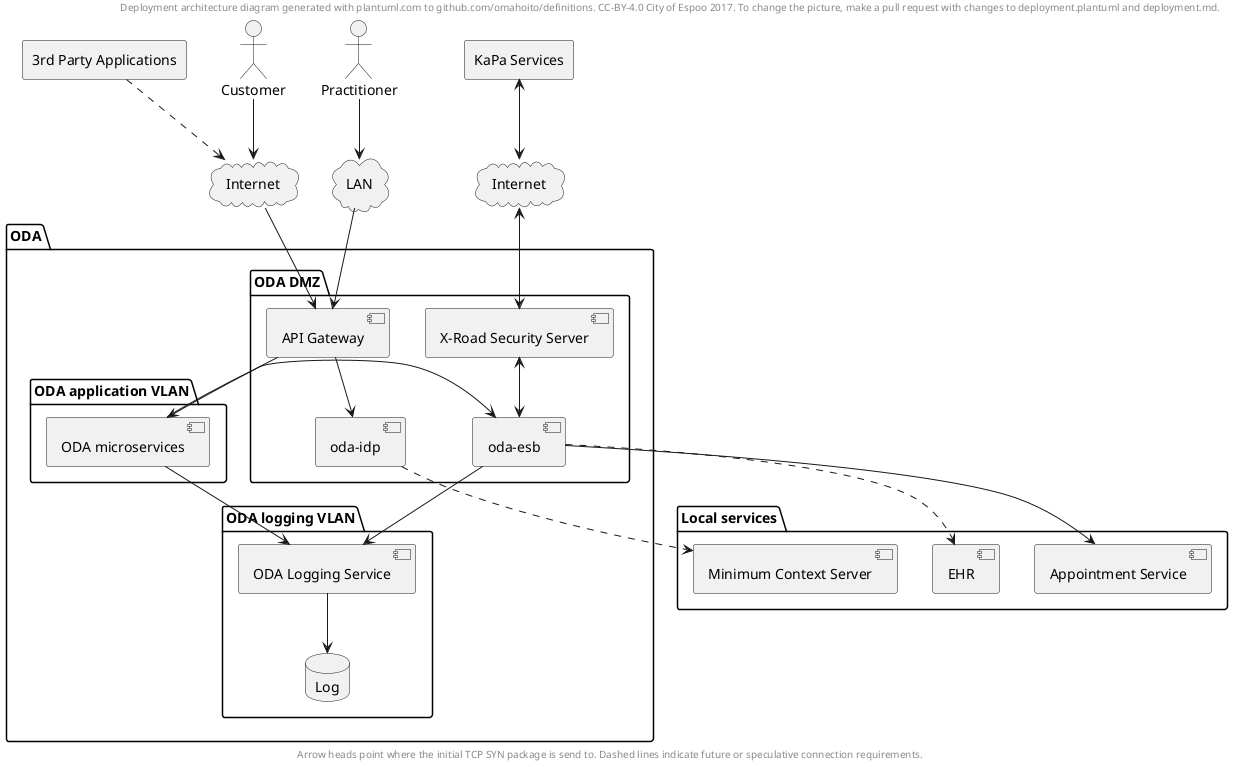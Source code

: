 @startuml

header
Deployment architecture diagram generated with plantuml.com to github.com/omahoito/definitions. \
CC-BY-4.0 City of Espoo 2017. \
To change the picture, make a pull request with changes to deployment.plantuml and deployment.md.
endheader

footer
Arrow heads point where the initial TCP SYN package is send to. \
Dashed lines indicate future or speculative connection requirements.
endfooter

actor Customer
actor Practitioner
agent "KaPa Services" as ks
agent "3rd Party Applications" as apps

cloud Internet as public
cloud LAN
cloud Internet as kapa

Customer --> public
Practitioner --> LAN
ks <--> kapa
apps ..> public

folder "Local services" {
    component "Appointment Service" as appointments
    component "Minimum Context Server" as mctx
    component EHR
}

folder ODA {
    folder "ODA DMZ" {
        component "X-Road Security Server" as sec
        component "oda-esb" as esb
        component "API Gateway" as gw
        component "oda-idp" as idp

    }
    folder "ODA application VLAN" {
        component "ODA microservices" as x
    }

    folder "ODA logging VLAN" {
        component "ODA Logging Service" as logging
        database Log
        logging --> Log
    }
}

public --> gw
LAN --> gw

sec <--> esb
esb --> appointments
esb ..> EHR
esb --> logging

gw --> idp
idp ..> mctx

kapa <--> sec

gw --> x
x --> esb
x --> logging

@enduml
